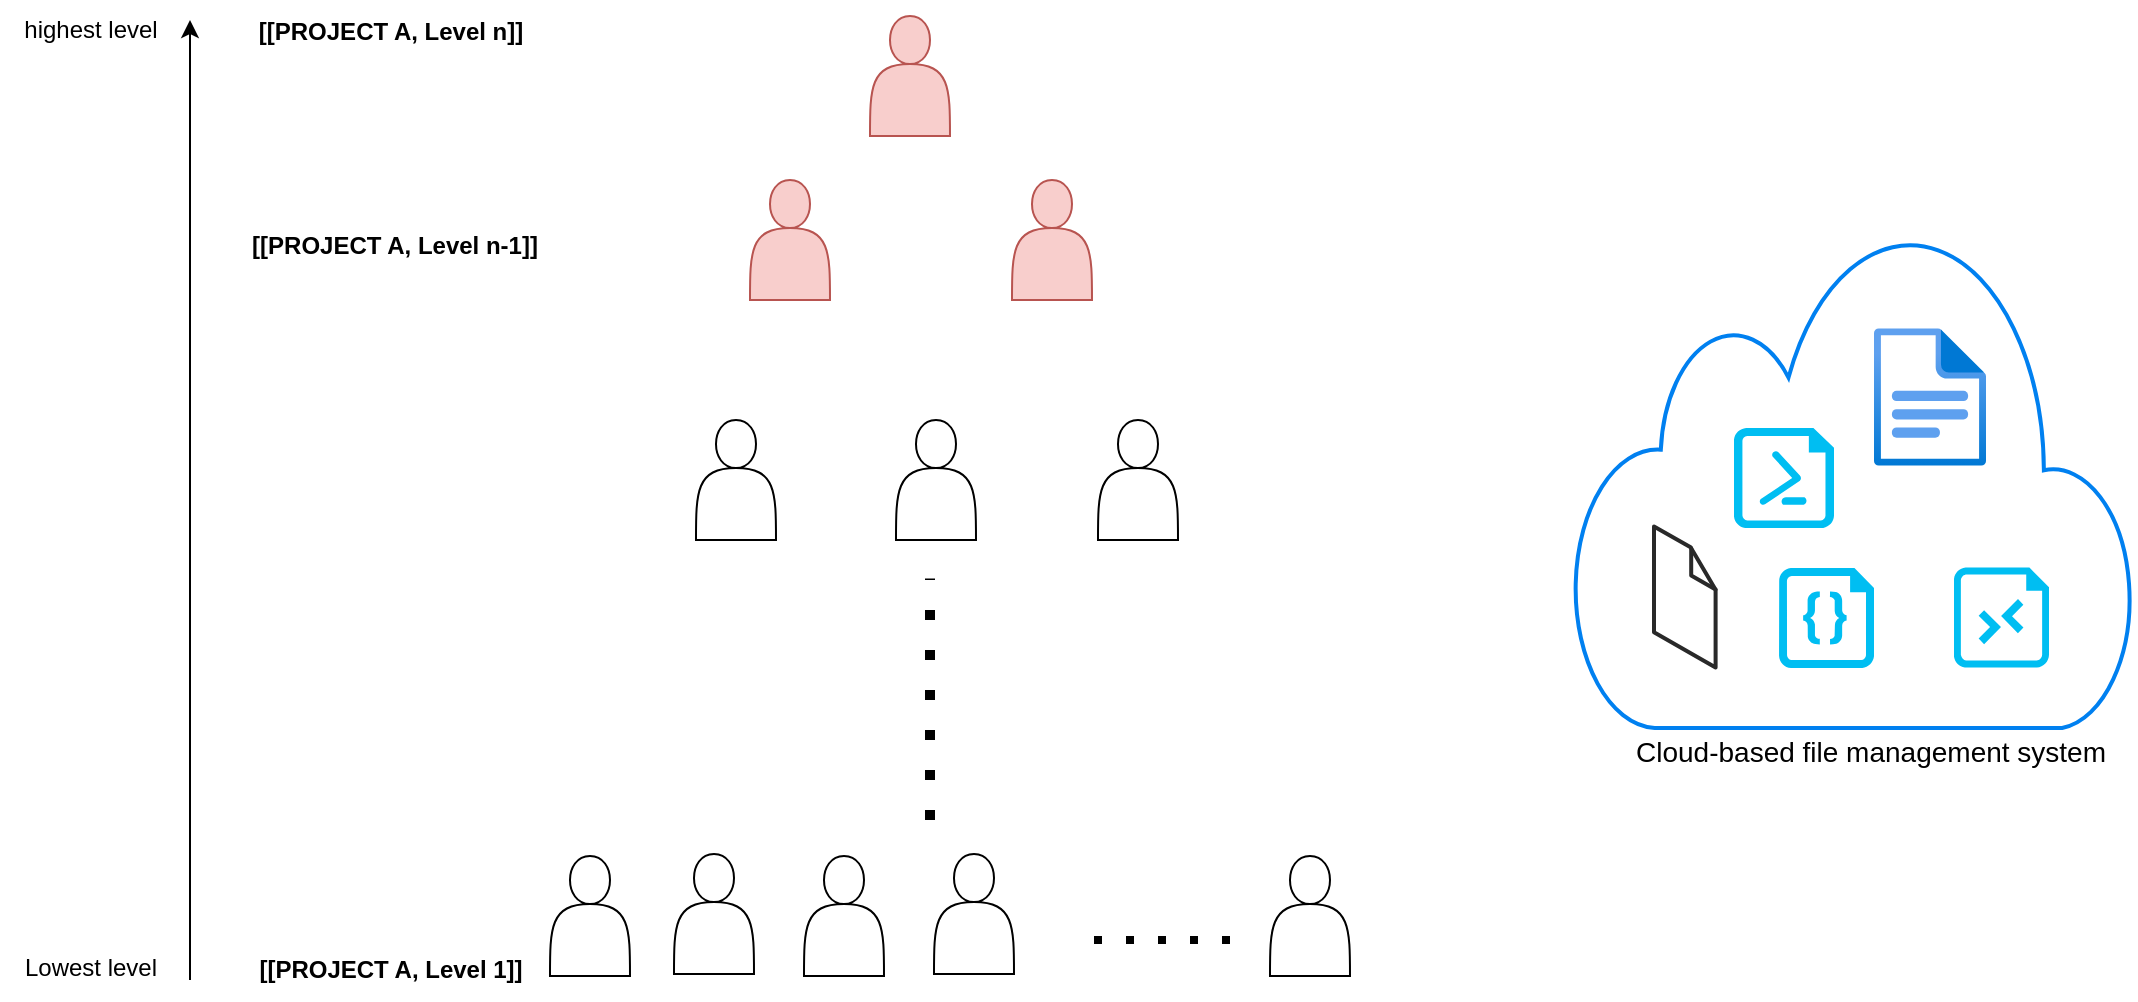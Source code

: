 <mxfile version="24.7.5">
  <diagram name="Page-1" id="vheIxhHiMoazD97xnEGs">
    <mxGraphModel dx="2261" dy="827" grid="1" gridSize="10" guides="1" tooltips="1" connect="1" arrows="1" fold="1" page="1" pageScale="1" pageWidth="827" pageHeight="1169" math="0" shadow="0">
      <root>
        <mxCell id="0" />
        <mxCell id="1" parent="0" />
        <mxCell id="h5dt25u9Qxzl1WXChBWv-2" value="" style="shape=actor;whiteSpace=wrap;html=1;fillColor=#f8cecc;strokeColor=#b85450;" vertex="1" parent="1">
          <mxGeometry x="180" y="38" width="40" height="60" as="geometry" />
        </mxCell>
        <mxCell id="h5dt25u9Qxzl1WXChBWv-3" value="" style="shape=actor;whiteSpace=wrap;html=1;" vertex="1" parent="1">
          <mxGeometry x="294" y="240" width="40" height="60" as="geometry" />
        </mxCell>
        <mxCell id="h5dt25u9Qxzl1WXChBWv-4" value="" style="shape=actor;whiteSpace=wrap;html=1;" vertex="1" parent="1">
          <mxGeometry x="93" y="240" width="40" height="60" as="geometry" />
        </mxCell>
        <mxCell id="h5dt25u9Qxzl1WXChBWv-5" value="" style="shape=actor;whiteSpace=wrap;html=1;" vertex="1" parent="1">
          <mxGeometry x="193" y="240" width="40" height="60" as="geometry" />
        </mxCell>
        <mxCell id="h5dt25u9Qxzl1WXChBWv-6" value="" style="html=1;verticalLabelPosition=bottom;align=center;labelBackgroundColor=#ffffff;verticalAlign=top;strokeWidth=2;strokeColor=#0080F0;shadow=0;dashed=0;shape=mxgraph.ios7.icons.cloud;" vertex="1" parent="1">
          <mxGeometry x="532" y="144" width="280" height="250" as="geometry" />
        </mxCell>
        <mxCell id="h5dt25u9Qxzl1WXChBWv-7" value="" style="verticalLabelPosition=bottom;html=1;verticalAlign=top;strokeWidth=1;align=center;outlineConnect=0;dashed=0;outlineConnect=0;shape=mxgraph.aws3d.file;aspect=fixed;strokeColor=#292929;" vertex="1" parent="1">
          <mxGeometry x="572" y="293.2" width="30.8" height="70.6" as="geometry" />
        </mxCell>
        <mxCell id="h5dt25u9Qxzl1WXChBWv-8" value="" style="verticalLabelPosition=bottom;html=1;verticalAlign=top;align=center;strokeColor=none;fillColor=#00BEF2;shape=mxgraph.azure.code_file;pointerEvents=1;" vertex="1" parent="1">
          <mxGeometry x="634.5" y="314" width="47.5" height="50" as="geometry" />
        </mxCell>
        <mxCell id="h5dt25u9Qxzl1WXChBWv-9" value="" style="verticalLabelPosition=bottom;html=1;verticalAlign=top;align=center;strokeColor=none;fillColor=#00BEF2;shape=mxgraph.azure.powershell_file;pointerEvents=1;" vertex="1" parent="1">
          <mxGeometry x="612" y="244" width="50" height="50" as="geometry" />
        </mxCell>
        <mxCell id="h5dt25u9Qxzl1WXChBWv-11" value="" style="image;aspect=fixed;html=1;points=[];align=center;fontSize=12;image=img/lib/azure2/general/File.svg;" vertex="1" parent="1">
          <mxGeometry x="682" y="194" width="56.0" height="69" as="geometry" />
        </mxCell>
        <mxCell id="h5dt25u9Qxzl1WXChBWv-13" value="" style="verticalLabelPosition=bottom;html=1;verticalAlign=top;align=center;strokeColor=none;fillColor=#00BEF2;shape=mxgraph.azure.rdp_remoting_file;pointerEvents=1;" vertex="1" parent="1">
          <mxGeometry x="722" y="313.8" width="47.5" height="50" as="geometry" />
        </mxCell>
        <mxCell id="h5dt25u9Qxzl1WXChBWv-14" value="" style="shape=actor;whiteSpace=wrap;html=1;" vertex="1" parent="1">
          <mxGeometry x="20" y="458" width="40" height="60" as="geometry" />
        </mxCell>
        <mxCell id="h5dt25u9Qxzl1WXChBWv-15" value="" style="shape=actor;whiteSpace=wrap;html=1;" vertex="1" parent="1">
          <mxGeometry x="147" y="458" width="40" height="60" as="geometry" />
        </mxCell>
        <mxCell id="h5dt25u9Qxzl1WXChBWv-16" value="" style="shape=actor;whiteSpace=wrap;html=1;" vertex="1" parent="1">
          <mxGeometry x="212" y="457" width="40" height="60" as="geometry" />
        </mxCell>
        <mxCell id="h5dt25u9Qxzl1WXChBWv-17" value="" style="shape=actor;whiteSpace=wrap;html=1;" vertex="1" parent="1">
          <mxGeometry x="380" y="458" width="40" height="60" as="geometry" />
        </mxCell>
        <mxCell id="h5dt25u9Qxzl1WXChBWv-18" value="" style="shape=actor;whiteSpace=wrap;html=1;fillColor=#f8cecc;strokeColor=#b85450;" vertex="1" parent="1">
          <mxGeometry x="251" y="120" width="40" height="60" as="geometry" />
        </mxCell>
        <mxCell id="h5dt25u9Qxzl1WXChBWv-19" value="" style="shape=actor;whiteSpace=wrap;html=1;fillColor=#f8cecc;strokeColor=#b85450;" vertex="1" parent="1">
          <mxGeometry x="120" y="120" width="40" height="60" as="geometry" />
        </mxCell>
        <mxCell id="h5dt25u9Qxzl1WXChBWv-21" value="" style="shape=actor;whiteSpace=wrap;html=1;" vertex="1" parent="1">
          <mxGeometry x="82" y="457" width="40" height="60" as="geometry" />
        </mxCell>
        <mxCell id="h5dt25u9Qxzl1WXChBWv-22" value="[[PROJECT A, Level 1]]" style="text;html=1;align=center;verticalAlign=middle;resizable=0;points=[];autosize=1;strokeColor=none;fillColor=none;fontStyle=1" vertex="1" parent="1">
          <mxGeometry x="-135" y="500" width="150" height="30" as="geometry" />
        </mxCell>
        <mxCell id="h5dt25u9Qxzl1WXChBWv-23" value="" style="endArrow=classic;html=1;rounded=0;" edge="1" parent="1">
          <mxGeometry width="50" height="50" relative="1" as="geometry">
            <mxPoint x="-160" y="520" as="sourcePoint" />
            <mxPoint x="-160" y="40" as="targetPoint" />
          </mxGeometry>
        </mxCell>
        <mxCell id="h5dt25u9Qxzl1WXChBWv-24" value="Lowest level" style="text;html=1;align=center;verticalAlign=middle;resizable=0;points=[];autosize=1;strokeColor=none;fillColor=none;" vertex="1" parent="1">
          <mxGeometry x="-255" y="499" width="90" height="30" as="geometry" />
        </mxCell>
        <mxCell id="h5dt25u9Qxzl1WXChBWv-25" value="highest level" style="text;html=1;align=center;verticalAlign=middle;resizable=0;points=[];autosize=1;strokeColor=none;fillColor=none;" vertex="1" parent="1">
          <mxGeometry x="-255" y="30" width="90" height="30" as="geometry" />
        </mxCell>
        <mxCell id="h5dt25u9Qxzl1WXChBWv-26" value="[[PROJECT A, Level n]]" style="text;html=1;align=center;verticalAlign=middle;resizable=0;points=[];autosize=1;strokeColor=none;fillColor=none;fontStyle=1" vertex="1" parent="1">
          <mxGeometry x="-135" y="31" width="150" height="30" as="geometry" />
        </mxCell>
        <mxCell id="h5dt25u9Qxzl1WXChBWv-27" value="[[PROJECT A, Level n-1]]" style="text;html=1;align=center;verticalAlign=middle;resizable=0;points=[];autosize=1;strokeColor=none;fillColor=none;fontStyle=1" vertex="1" parent="1">
          <mxGeometry x="-138" y="138" width="160" height="30" as="geometry" />
        </mxCell>
        <mxCell id="h5dt25u9Qxzl1WXChBWv-28" value="" style="endArrow=none;dashed=1;html=1;dashPattern=1 3;strokeWidth=5;rounded=0;" edge="1" parent="1">
          <mxGeometry width="50" height="50" relative="1" as="geometry">
            <mxPoint x="210" y="440" as="sourcePoint" />
            <mxPoint x="210" y="319.2" as="targetPoint" />
          </mxGeometry>
        </mxCell>
        <mxCell id="h5dt25u9Qxzl1WXChBWv-29" value="" style="endArrow=none;dashed=1;html=1;dashPattern=1 3;strokeWidth=4;rounded=0;" edge="1" parent="1">
          <mxGeometry width="50" height="50" relative="1" as="geometry">
            <mxPoint x="360" y="500" as="sourcePoint" />
            <mxPoint x="280" y="500" as="targetPoint" />
          </mxGeometry>
        </mxCell>
        <mxCell id="h5dt25u9Qxzl1WXChBWv-30" value="&lt;font style=&quot;font-size: 14px;&quot;&gt;Cloud-based file management system&lt;/font&gt;&lt;div style=&quot;font-size: 14px;&quot;&gt;&lt;br&gt;&lt;/div&gt;" style="text;html=1;align=center;verticalAlign=middle;resizable=0;points=[];autosize=1;strokeColor=none;fillColor=none;" vertex="1" parent="1">
          <mxGeometry x="550" y="389" width="260" height="50" as="geometry" />
        </mxCell>
      </root>
    </mxGraphModel>
  </diagram>
</mxfile>

